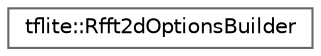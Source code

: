 digraph "Graphical Class Hierarchy"
{
 // LATEX_PDF_SIZE
  bgcolor="transparent";
  edge [fontname=Helvetica,fontsize=10,labelfontname=Helvetica,labelfontsize=10];
  node [fontname=Helvetica,fontsize=10,shape=box,height=0.2,width=0.4];
  rankdir="LR";
  Node0 [id="Node000000",label="tflite::Rfft2dOptionsBuilder",height=0.2,width=0.4,color="grey40", fillcolor="white", style="filled",URL="$structtflite_1_1_rfft2d_options_builder.html",tooltip=" "];
}
